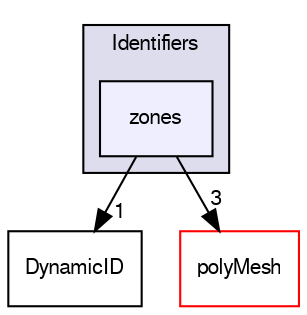 digraph "src/OpenFOAM/meshes/Identifiers/zones" {
  bgcolor=transparent;
  compound=true
  node [ fontsize="10", fontname="FreeSans"];
  edge [ labelfontsize="10", labelfontname="FreeSans"];
  subgraph clusterdir_162c770ecfd5d3d84e768ef2f1993e65 {
    graph [ bgcolor="#ddddee", pencolor="black", label="Identifiers" fontname="FreeSans", fontsize="10", URL="dir_162c770ecfd5d3d84e768ef2f1993e65.html"]
  dir_d35267b3b0c5cb33d82afddb91b8b37a [shape=box, label="zones", style="filled", fillcolor="#eeeeff", pencolor="black", URL="dir_d35267b3b0c5cb33d82afddb91b8b37a.html"];
  }
  dir_b2b1e5b15fbf48d956f0ff8275c07817 [shape=box label="DynamicID" URL="dir_b2b1e5b15fbf48d956f0ff8275c07817.html"];
  dir_5e5a63cb97aae3d01c8e98f0c14953bc [shape=box label="polyMesh" color="red" URL="dir_5e5a63cb97aae3d01c8e98f0c14953bc.html"];
  dir_d35267b3b0c5cb33d82afddb91b8b37a->dir_b2b1e5b15fbf48d956f0ff8275c07817 [headlabel="1", labeldistance=1.5 headhref="dir_002039_002037.html"];
  dir_d35267b3b0c5cb33d82afddb91b8b37a->dir_5e5a63cb97aae3d01c8e98f0c14953bc [headlabel="3", labeldistance=1.5 headhref="dir_002039_002075.html"];
}
